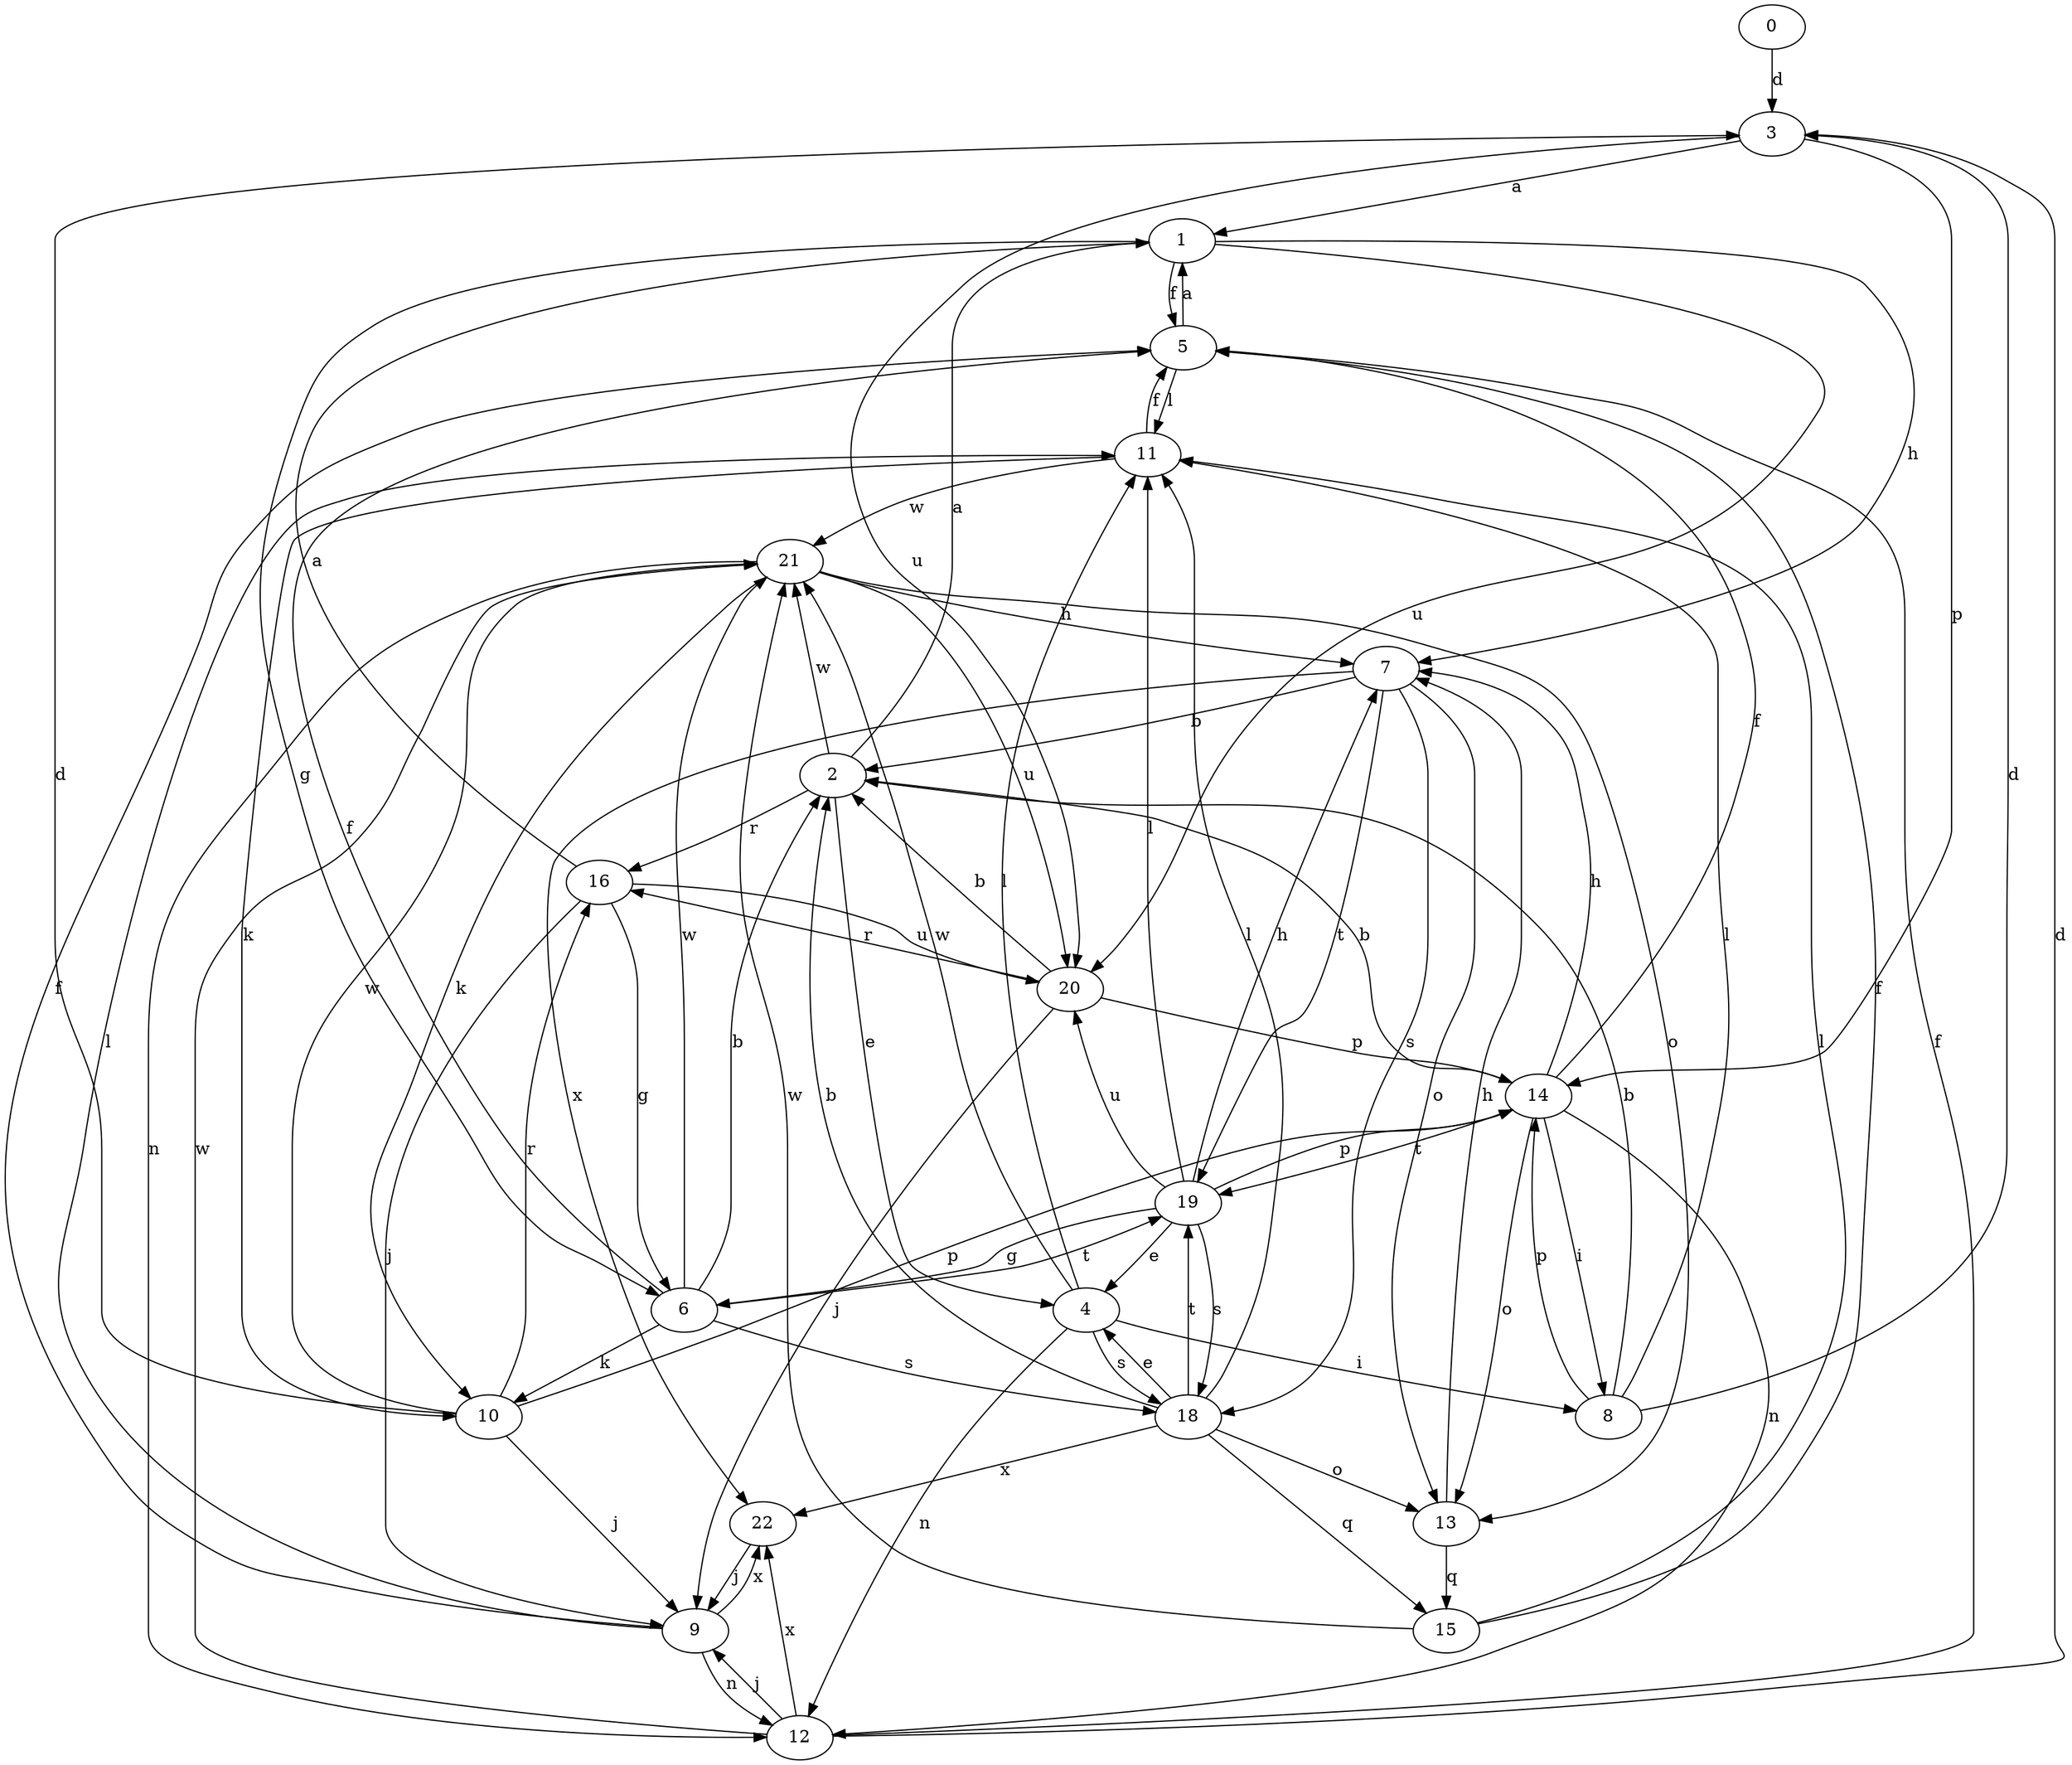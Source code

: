 strict digraph  {
0;
1;
2;
3;
4;
5;
6;
7;
8;
9;
10;
11;
12;
13;
14;
15;
16;
18;
19;
20;
21;
22;
0 -> 3  [label=d];
1 -> 5  [label=f];
1 -> 6  [label=g];
1 -> 7  [label=h];
1 -> 20  [label=u];
2 -> 1  [label=a];
2 -> 4  [label=e];
2 -> 16  [label=r];
2 -> 21  [label=w];
3 -> 1  [label=a];
3 -> 14  [label=p];
3 -> 20  [label=u];
4 -> 8  [label=i];
4 -> 11  [label=l];
4 -> 12  [label=n];
4 -> 18  [label=s];
4 -> 21  [label=w];
5 -> 1  [label=a];
5 -> 11  [label=l];
6 -> 2  [label=b];
6 -> 5  [label=f];
6 -> 10  [label=k];
6 -> 18  [label=s];
6 -> 19  [label=t];
6 -> 21  [label=w];
7 -> 2  [label=b];
7 -> 13  [label=o];
7 -> 18  [label=s];
7 -> 19  [label=t];
7 -> 22  [label=x];
8 -> 2  [label=b];
8 -> 3  [label=d];
8 -> 11  [label=l];
8 -> 14  [label=p];
9 -> 5  [label=f];
9 -> 11  [label=l];
9 -> 12  [label=n];
9 -> 22  [label=x];
10 -> 3  [label=d];
10 -> 9  [label=j];
10 -> 14  [label=p];
10 -> 16  [label=r];
10 -> 21  [label=w];
11 -> 5  [label=f];
11 -> 10  [label=k];
11 -> 21  [label=w];
12 -> 3  [label=d];
12 -> 5  [label=f];
12 -> 9  [label=j];
12 -> 21  [label=w];
12 -> 22  [label=x];
13 -> 7  [label=h];
13 -> 15  [label=q];
14 -> 2  [label=b];
14 -> 5  [label=f];
14 -> 7  [label=h];
14 -> 8  [label=i];
14 -> 12  [label=n];
14 -> 13  [label=o];
14 -> 19  [label=t];
15 -> 5  [label=f];
15 -> 11  [label=l];
15 -> 21  [label=w];
16 -> 1  [label=a];
16 -> 6  [label=g];
16 -> 9  [label=j];
16 -> 20  [label=u];
18 -> 2  [label=b];
18 -> 4  [label=e];
18 -> 11  [label=l];
18 -> 13  [label=o];
18 -> 15  [label=q];
18 -> 19  [label=t];
18 -> 22  [label=x];
19 -> 4  [label=e];
19 -> 6  [label=g];
19 -> 7  [label=h];
19 -> 11  [label=l];
19 -> 14  [label=p];
19 -> 18  [label=s];
19 -> 20  [label=u];
20 -> 2  [label=b];
20 -> 9  [label=j];
20 -> 14  [label=p];
20 -> 16  [label=r];
21 -> 7  [label=h];
21 -> 10  [label=k];
21 -> 12  [label=n];
21 -> 13  [label=o];
21 -> 20  [label=u];
22 -> 9  [label=j];
}
